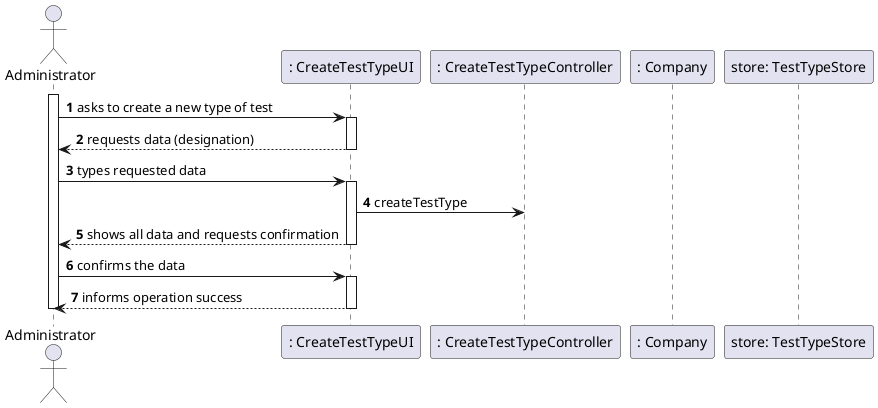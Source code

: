 @startuml
autonumber
'hide footbox
actor "Administrator" as Adm

participant ": CreateTestTypeUI" as UI
participant ": CreateTestTypeController" as CTRL
participant ": Company" as Comp
participant "store: TestTypeStore" as str

activate Adm
Adm -> UI : asks to create a new type of test
activate UI
UI --> Adm : requests data (designation)
deactivate UI

Adm -> UI : types requested data
activate UI
UI -> CTRL : createTestType
UI --> Adm : shows all data and requests confirmation
deactivate UI

Adm -> UI : confirms the data
activate UI
UI --> Adm : informs operation success
deactivate UI

deactivate Adm




@enduml